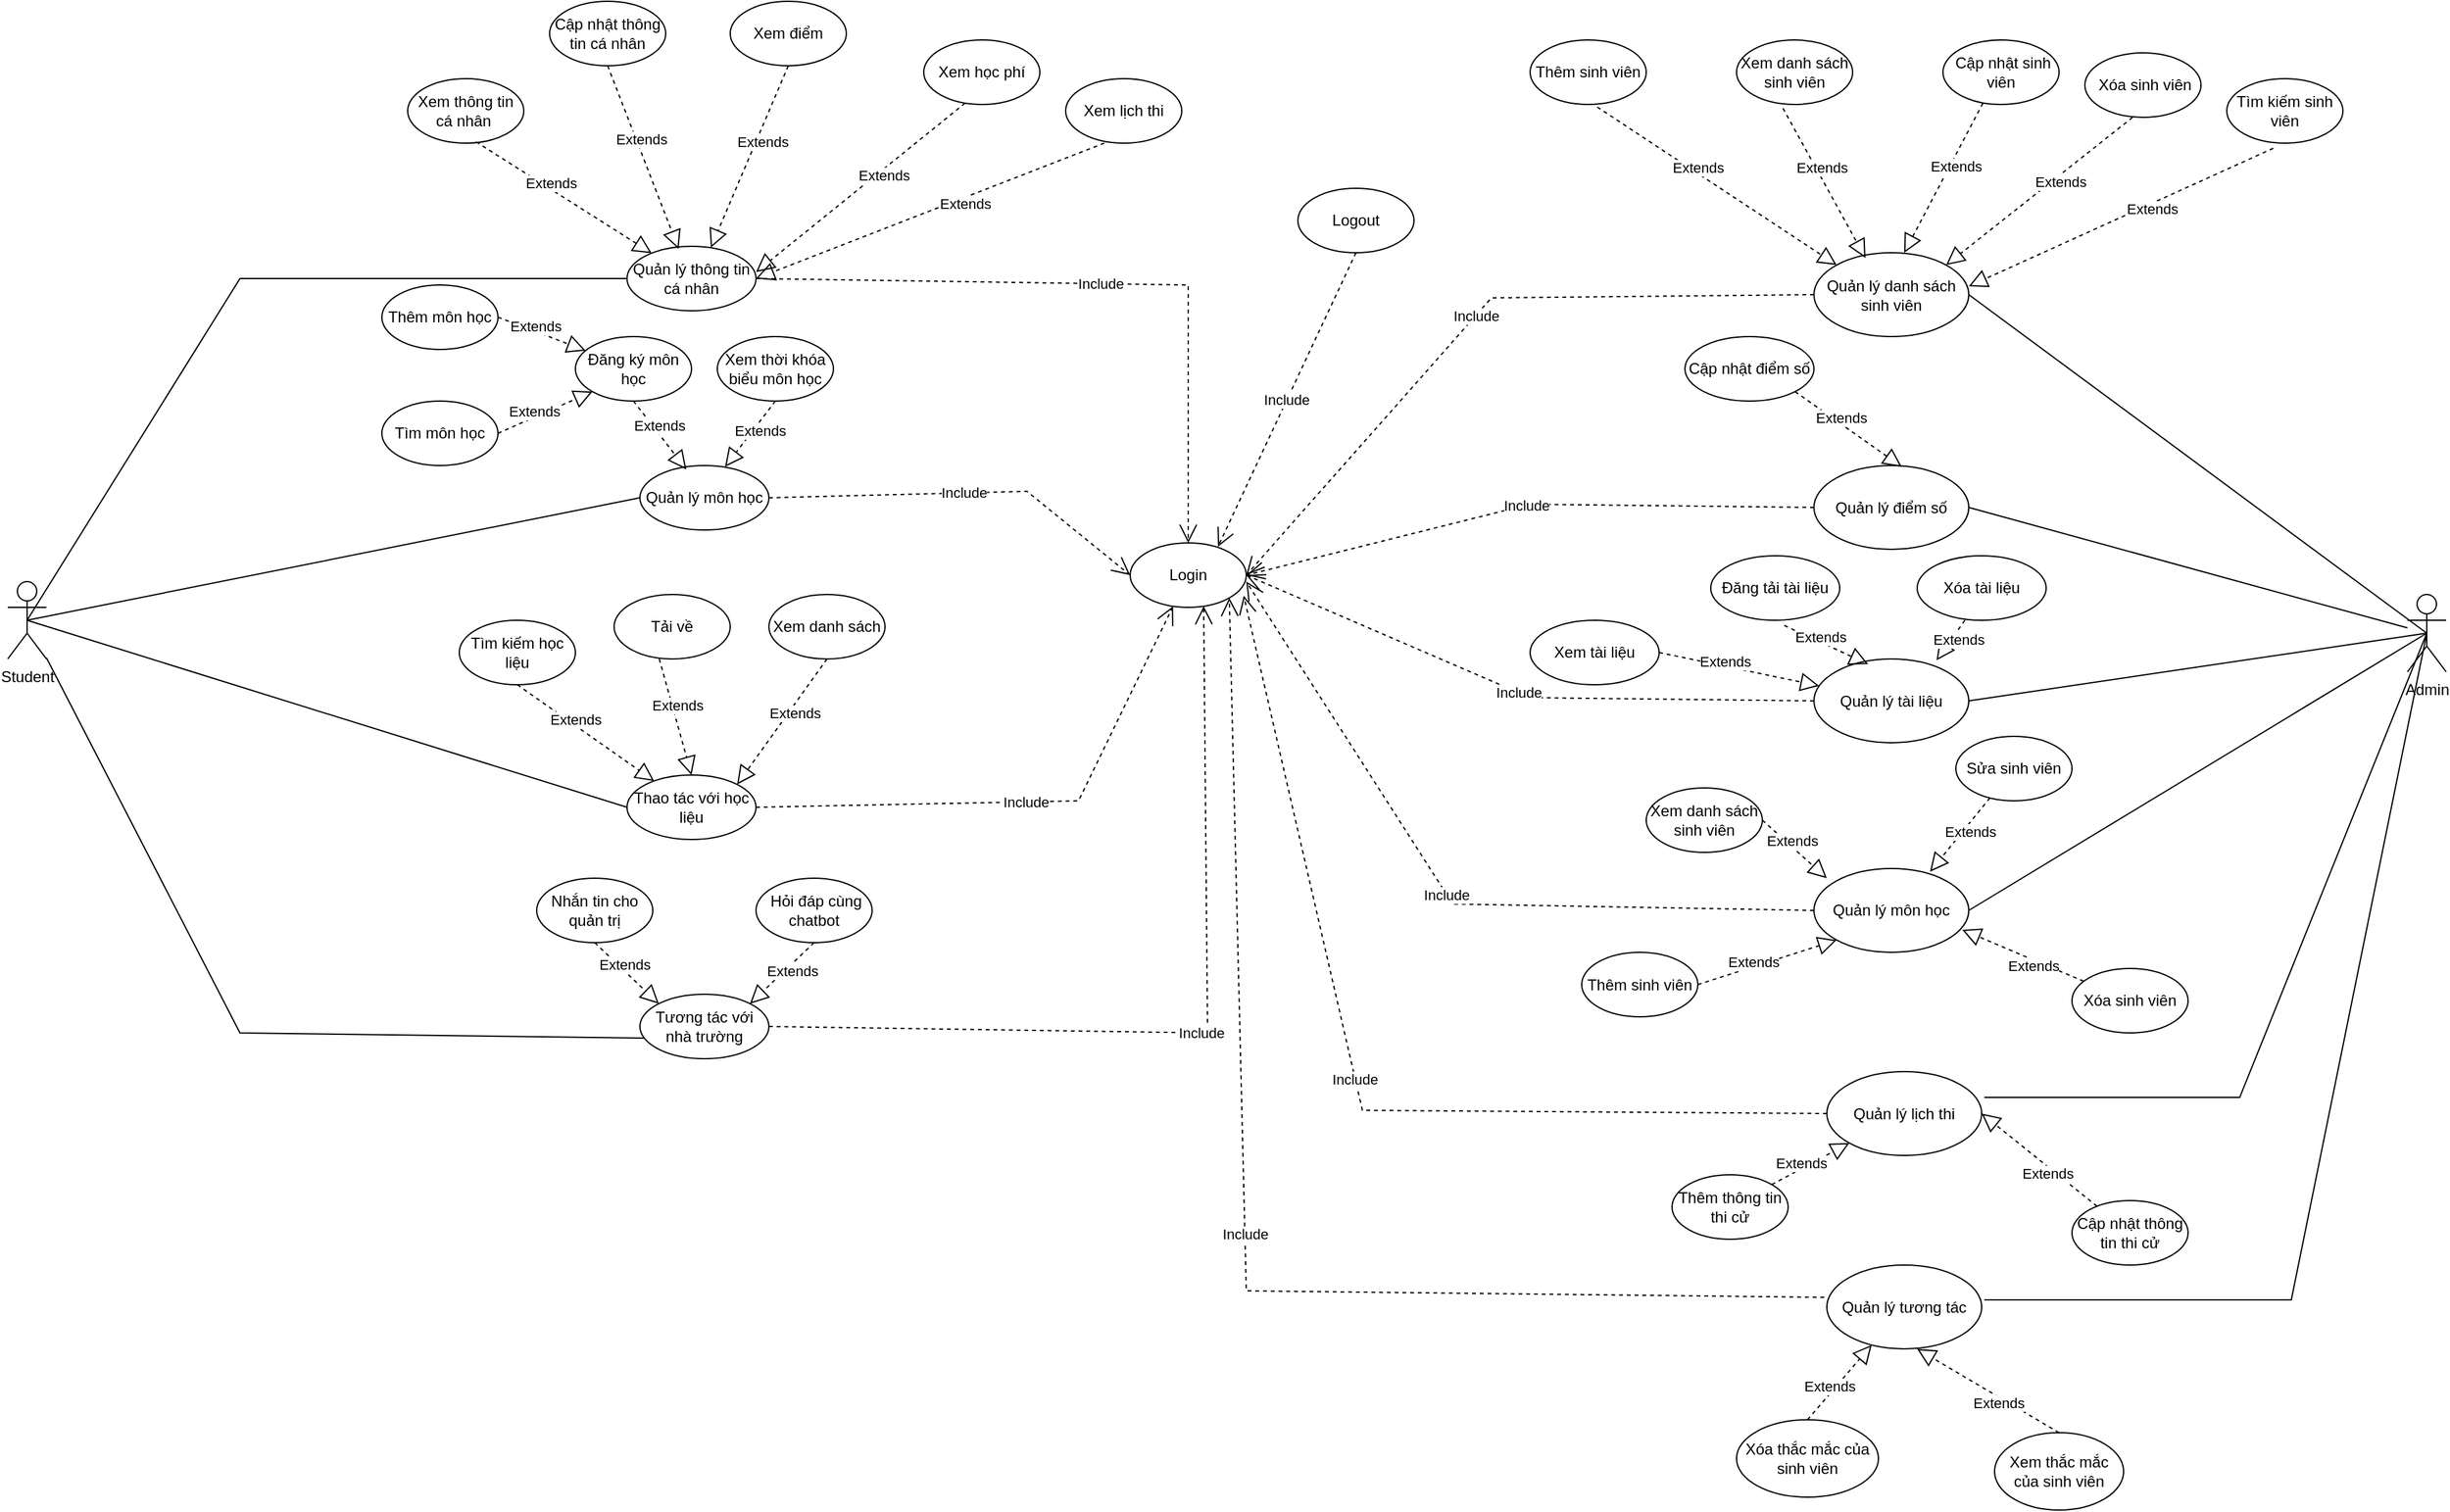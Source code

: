 <mxfile version="24.0.1" type="device">
  <diagram name="Page-1" id="tLk_r5W_Nmx2NsVv3eAb">
    <mxGraphModel dx="2284" dy="1880" grid="1" gridSize="10" guides="1" tooltips="1" connect="1" arrows="1" fold="1" page="1" pageScale="1" pageWidth="850" pageHeight="1100" math="0" shadow="0">
      <root>
        <mxCell id="0" />
        <mxCell id="1" parent="0" />
        <mxCell id="E6Ye3oewYgmc-_yJtXfk-1" value="Student" style="shape=umlActor;verticalLabelPosition=bottom;verticalAlign=top;html=1;outlineConnect=0;" parent="1" vertex="1">
          <mxGeometry x="-200" y="390" width="30" height="60" as="geometry" />
        </mxCell>
        <mxCell id="E6Ye3oewYgmc-_yJtXfk-2" value="Admin" style="shape=umlActor;verticalLabelPosition=bottom;verticalAlign=top;html=1;outlineConnect=0;" parent="1" vertex="1">
          <mxGeometry x="1660" y="400" width="30" height="60" as="geometry" />
        </mxCell>
        <mxCell id="E6Ye3oewYgmc-_yJtXfk-3" value="Login" style="ellipse;whiteSpace=wrap;html=1;" parent="1" vertex="1">
          <mxGeometry x="670" y="360" width="90" height="50" as="geometry" />
        </mxCell>
        <mxCell id="E6Ye3oewYgmc-_yJtXfk-4" value="Include" style="endArrow=open;endSize=12;dashed=1;html=1;rounded=0;entryX=0.5;entryY=0;entryDx=0;entryDy=0;exitX=1;exitY=0.5;exitDx=0;exitDy=0;" parent="1" source="E6Ye3oewYgmc-_yJtXfk-5" target="E6Ye3oewYgmc-_yJtXfk-3" edge="1">
          <mxGeometry width="160" relative="1" as="geometry">
            <mxPoint x="320" y="180" as="sourcePoint" />
            <mxPoint x="320" y="400" as="targetPoint" />
            <Array as="points">
              <mxPoint x="715" y="160" />
            </Array>
          </mxGeometry>
        </mxCell>
        <mxCell id="E6Ye3oewYgmc-_yJtXfk-5" value="Quản lý thông tin cá nhân" style="ellipse;whiteSpace=wrap;html=1;" parent="1" vertex="1">
          <mxGeometry x="280" y="130" width="100" height="50" as="geometry" />
        </mxCell>
        <mxCell id="E6Ye3oewYgmc-_yJtXfk-6" value="" style="endArrow=none;html=1;rounded=0;exitX=0.5;exitY=0.5;exitDx=0;exitDy=0;exitPerimeter=0;entryX=0;entryY=0.5;entryDx=0;entryDy=0;" parent="1" source="E6Ye3oewYgmc-_yJtXfk-1" target="E6Ye3oewYgmc-_yJtXfk-5" edge="1">
          <mxGeometry width="50" height="50" relative="1" as="geometry">
            <mxPoint x="170" y="380" as="sourcePoint" />
            <mxPoint x="220" y="330" as="targetPoint" />
            <Array as="points">
              <mxPoint x="-20" y="155" />
            </Array>
          </mxGeometry>
        </mxCell>
        <mxCell id="E6Ye3oewYgmc-_yJtXfk-7" value="Quản lý môn học" style="ellipse;whiteSpace=wrap;html=1;" parent="1" vertex="1">
          <mxGeometry x="290" y="300" width="100" height="50" as="geometry" />
        </mxCell>
        <mxCell id="E6Ye3oewYgmc-_yJtXfk-8" value="" style="endArrow=none;html=1;rounded=0;exitX=0.5;exitY=0.5;exitDx=0;exitDy=0;exitPerimeter=0;entryX=0;entryY=0.5;entryDx=0;entryDy=0;" parent="1" source="E6Ye3oewYgmc-_yJtXfk-1" target="E6Ye3oewYgmc-_yJtXfk-7" edge="1">
          <mxGeometry width="50" height="50" relative="1" as="geometry">
            <mxPoint x="190" y="520" as="sourcePoint" />
            <mxPoint x="240" y="470" as="targetPoint" />
          </mxGeometry>
        </mxCell>
        <mxCell id="E6Ye3oewYgmc-_yJtXfk-9" value="Include" style="endArrow=open;endSize=12;dashed=1;html=1;rounded=0;entryX=0;entryY=0.5;entryDx=0;entryDy=0;exitX=1;exitY=0.5;exitDx=0;exitDy=0;" parent="1" source="E6Ye3oewYgmc-_yJtXfk-7" target="E6Ye3oewYgmc-_yJtXfk-3" edge="1">
          <mxGeometry width="160" relative="1" as="geometry">
            <mxPoint x="370" y="305" as="sourcePoint" />
            <mxPoint x="580" y="405" as="targetPoint" />
            <Array as="points">
              <mxPoint x="590" y="320" />
            </Array>
          </mxGeometry>
        </mxCell>
        <mxCell id="E6Ye3oewYgmc-_yJtXfk-10" value="Thao tác với học liệu" style="ellipse;whiteSpace=wrap;html=1;" parent="1" vertex="1">
          <mxGeometry x="280" y="540" width="100" height="50" as="geometry" />
        </mxCell>
        <mxCell id="E6Ye3oewYgmc-_yJtXfk-11" value="" style="endArrow=none;html=1;rounded=0;exitX=0.5;exitY=0.5;exitDx=0;exitDy=0;exitPerimeter=0;entryX=0;entryY=0.5;entryDx=0;entryDy=0;" parent="1" source="E6Ye3oewYgmc-_yJtXfk-1" target="E6Ye3oewYgmc-_yJtXfk-10" edge="1">
          <mxGeometry width="50" height="50" relative="1" as="geometry">
            <mxPoint x="115" y="420" as="sourcePoint" />
            <mxPoint x="260" y="515" as="targetPoint" />
          </mxGeometry>
        </mxCell>
        <mxCell id="E6Ye3oewYgmc-_yJtXfk-15" value="Include" style="endArrow=open;endSize=12;dashed=1;html=1;rounded=0;exitX=1;exitY=0.5;exitDx=0;exitDy=0;" parent="1" source="E6Ye3oewYgmc-_yJtXfk-10" target="E6Ye3oewYgmc-_yJtXfk-3" edge="1">
          <mxGeometry width="160" relative="1" as="geometry">
            <mxPoint x="360" y="645" as="sourcePoint" />
            <mxPoint x="585" y="415" as="targetPoint" />
            <Array as="points">
              <mxPoint x="630" y="560" />
            </Array>
          </mxGeometry>
        </mxCell>
        <mxCell id="E6Ye3oewYgmc-_yJtXfk-16" value="Tương tác với nhà trường" style="ellipse;whiteSpace=wrap;html=1;" parent="1" vertex="1">
          <mxGeometry x="290" y="710" width="100" height="50" as="geometry" />
        </mxCell>
        <mxCell id="E6Ye3oewYgmc-_yJtXfk-17" value="" style="endArrow=none;html=1;rounded=0;entryX=0.03;entryY=0.68;entryDx=0;entryDy=0;entryPerimeter=0;" parent="1" source="E6Ye3oewYgmc-_yJtXfk-1" target="E6Ye3oewYgmc-_yJtXfk-16" edge="1">
          <mxGeometry width="50" height="50" relative="1" as="geometry">
            <mxPoint x="115" y="420" as="sourcePoint" />
            <mxPoint x="260" y="715" as="targetPoint" />
            <Array as="points">
              <mxPoint x="-20" y="740" />
            </Array>
          </mxGeometry>
        </mxCell>
        <mxCell id="E6Ye3oewYgmc-_yJtXfk-18" value="Include" style="endArrow=open;endSize=12;dashed=1;html=1;rounded=0;exitX=1;exitY=0.5;exitDx=0;exitDy=0;entryX=0.633;entryY=0.98;entryDx=0;entryDy=0;entryPerimeter=0;" parent="1" source="E6Ye3oewYgmc-_yJtXfk-16" target="E6Ye3oewYgmc-_yJtXfk-3" edge="1">
          <mxGeometry width="160" relative="1" as="geometry">
            <mxPoint x="480" y="800" as="sourcePoint" />
            <mxPoint x="640" y="800" as="targetPoint" />
            <Array as="points">
              <mxPoint x="730" y="740" />
            </Array>
          </mxGeometry>
        </mxCell>
        <mxCell id="E6Ye3oewYgmc-_yJtXfk-19" value="Xem thông tin cá nhân&amp;nbsp;" style="ellipse;whiteSpace=wrap;html=1;" parent="1" vertex="1">
          <mxGeometry x="110" width="90" height="50" as="geometry" />
        </mxCell>
        <mxCell id="E6Ye3oewYgmc-_yJtXfk-20" value="Cập nhật thông tin cá nhân" style="ellipse;whiteSpace=wrap;html=1;" parent="1" vertex="1">
          <mxGeometry x="220" y="-60" width="90" height="50" as="geometry" />
        </mxCell>
        <mxCell id="E6Ye3oewYgmc-_yJtXfk-24" value="" style="endArrow=block;dashed=1;endFill=0;endSize=12;html=1;rounded=0;exitX=0.589;exitY=0.98;exitDx=0;exitDy=0;exitPerimeter=0;" parent="1" source="E6Ye3oewYgmc-_yJtXfk-19" target="E6Ye3oewYgmc-_yJtXfk-5" edge="1">
          <mxGeometry width="160" relative="1" as="geometry">
            <mxPoint x="80" y="160" as="sourcePoint" />
            <mxPoint x="240" y="160" as="targetPoint" />
          </mxGeometry>
        </mxCell>
        <mxCell id="E6Ye3oewYgmc-_yJtXfk-25" value="Extends" style="edgeLabel;html=1;align=center;verticalAlign=middle;resizable=0;points=[];" parent="E6Ye3oewYgmc-_yJtXfk-24" vertex="1" connectable="0">
          <mxGeometry x="-0.188" y="4" relative="1" as="geometry">
            <mxPoint as="offset" />
          </mxGeometry>
        </mxCell>
        <mxCell id="E6Ye3oewYgmc-_yJtXfk-26" value="" style="endArrow=block;dashed=1;endFill=0;endSize=12;html=1;rounded=0;exitX=0.5;exitY=1;exitDx=0;exitDy=0;entryX=0.4;entryY=0.04;entryDx=0;entryDy=0;entryPerimeter=0;" parent="1" source="E6Ye3oewYgmc-_yJtXfk-20" target="E6Ye3oewYgmc-_yJtXfk-5" edge="1">
          <mxGeometry width="160" relative="1" as="geometry">
            <mxPoint x="273" y="79" as="sourcePoint" />
            <mxPoint x="322" y="142" as="targetPoint" />
          </mxGeometry>
        </mxCell>
        <mxCell id="E6Ye3oewYgmc-_yJtXfk-27" value="Extends" style="edgeLabel;html=1;align=center;verticalAlign=middle;resizable=0;points=[];" parent="E6Ye3oewYgmc-_yJtXfk-26" vertex="1" connectable="0">
          <mxGeometry x="-0.188" y="4" relative="1" as="geometry">
            <mxPoint as="offset" />
          </mxGeometry>
        </mxCell>
        <mxCell id="E6Ye3oewYgmc-_yJtXfk-28" value="Đăng ký môn học" style="ellipse;whiteSpace=wrap;html=1;" parent="1" vertex="1">
          <mxGeometry x="240" y="200" width="90" height="50" as="geometry" />
        </mxCell>
        <mxCell id="E6Ye3oewYgmc-_yJtXfk-29" value="Xem thời khóa biểu môn học" style="ellipse;whiteSpace=wrap;html=1;" parent="1" vertex="1">
          <mxGeometry x="350" y="200" width="90" height="50" as="geometry" />
        </mxCell>
        <mxCell id="E6Ye3oewYgmc-_yJtXfk-31" value="" style="endArrow=block;dashed=1;endFill=0;endSize=12;html=1;rounded=0;exitX=0.5;exitY=1;exitDx=0;exitDy=0;entryX=0.36;entryY=0.06;entryDx=0;entryDy=0;entryPerimeter=0;" parent="1" source="E6Ye3oewYgmc-_yJtXfk-28" target="E6Ye3oewYgmc-_yJtXfk-7" edge="1">
          <mxGeometry width="160" relative="1" as="geometry">
            <mxPoint x="231" y="250" as="sourcePoint" />
            <mxPoint x="327" y="297" as="targetPoint" />
          </mxGeometry>
        </mxCell>
        <mxCell id="E6Ye3oewYgmc-_yJtXfk-32" value="Extends" style="edgeLabel;html=1;align=center;verticalAlign=middle;resizable=0;points=[];" parent="E6Ye3oewYgmc-_yJtXfk-31" vertex="1" connectable="0">
          <mxGeometry x="-0.188" y="4" relative="1" as="geometry">
            <mxPoint as="offset" />
          </mxGeometry>
        </mxCell>
        <mxCell id="E6Ye3oewYgmc-_yJtXfk-33" value="" style="endArrow=block;dashed=1;endFill=0;endSize=12;html=1;rounded=0;exitX=0.5;exitY=1;exitDx=0;exitDy=0;entryX=0.66;entryY=0.02;entryDx=0;entryDy=0;entryPerimeter=0;" parent="1" source="E6Ye3oewYgmc-_yJtXfk-29" target="E6Ye3oewYgmc-_yJtXfk-7" edge="1">
          <mxGeometry width="160" relative="1" as="geometry">
            <mxPoint x="241" y="260" as="sourcePoint" />
            <mxPoint x="290" y="323" as="targetPoint" />
          </mxGeometry>
        </mxCell>
        <mxCell id="E6Ye3oewYgmc-_yJtXfk-34" value="Extends" style="edgeLabel;html=1;align=center;verticalAlign=middle;resizable=0;points=[];" parent="E6Ye3oewYgmc-_yJtXfk-33" vertex="1" connectable="0">
          <mxGeometry x="-0.188" y="4" relative="1" as="geometry">
            <mxPoint as="offset" />
          </mxGeometry>
        </mxCell>
        <mxCell id="E6Ye3oewYgmc-_yJtXfk-35" value="Thêm môn học" style="ellipse;whiteSpace=wrap;html=1;" parent="1" vertex="1">
          <mxGeometry x="90" y="160" width="90" height="50" as="geometry" />
        </mxCell>
        <mxCell id="E6Ye3oewYgmc-_yJtXfk-36" value="Tìm môn học" style="ellipse;whiteSpace=wrap;html=1;" parent="1" vertex="1">
          <mxGeometry x="90" y="250" width="90" height="50" as="geometry" />
        </mxCell>
        <mxCell id="E6Ye3oewYgmc-_yJtXfk-37" value="" style="endArrow=block;dashed=1;endFill=0;endSize=12;html=1;rounded=0;exitX=1;exitY=0.5;exitDx=0;exitDy=0;" parent="1" source="E6Ye3oewYgmc-_yJtXfk-35" target="E6Ye3oewYgmc-_yJtXfk-28" edge="1">
          <mxGeometry width="160" relative="1" as="geometry">
            <mxPoint x="115" y="30" as="sourcePoint" />
            <mxPoint x="250" y="180" as="targetPoint" />
          </mxGeometry>
        </mxCell>
        <mxCell id="E6Ye3oewYgmc-_yJtXfk-38" value="Extends" style="edgeLabel;html=1;align=center;verticalAlign=middle;resizable=0;points=[];" parent="E6Ye3oewYgmc-_yJtXfk-37" vertex="1" connectable="0">
          <mxGeometry x="-0.188" y="4" relative="1" as="geometry">
            <mxPoint as="offset" />
          </mxGeometry>
        </mxCell>
        <mxCell id="E6Ye3oewYgmc-_yJtXfk-39" value="" style="endArrow=block;dashed=1;endFill=0;endSize=12;html=1;rounded=0;exitX=1;exitY=0.5;exitDx=0;exitDy=0;entryX=0;entryY=1;entryDx=0;entryDy=0;" parent="1" source="E6Ye3oewYgmc-_yJtXfk-36" target="E6Ye3oewYgmc-_yJtXfk-28" edge="1">
          <mxGeometry width="160" relative="1" as="geometry">
            <mxPoint x="190" y="195" as="sourcePoint" />
            <mxPoint x="258" y="221" as="targetPoint" />
          </mxGeometry>
        </mxCell>
        <mxCell id="E6Ye3oewYgmc-_yJtXfk-40" value="Extends" style="edgeLabel;html=1;align=center;verticalAlign=middle;resizable=0;points=[];" parent="E6Ye3oewYgmc-_yJtXfk-39" vertex="1" connectable="0">
          <mxGeometry x="-0.188" y="4" relative="1" as="geometry">
            <mxPoint as="offset" />
          </mxGeometry>
        </mxCell>
        <mxCell id="E6Ye3oewYgmc-_yJtXfk-42" value="Xem điểm" style="ellipse;whiteSpace=wrap;html=1;" parent="1" vertex="1">
          <mxGeometry x="360" y="-60" width="90" height="50" as="geometry" />
        </mxCell>
        <mxCell id="E6Ye3oewYgmc-_yJtXfk-43" value="Xem học phí" style="ellipse;whiteSpace=wrap;html=1;" parent="1" vertex="1">
          <mxGeometry x="510" y="-30" width="90" height="50" as="geometry" />
        </mxCell>
        <mxCell id="E6Ye3oewYgmc-_yJtXfk-44" value="" style="endArrow=block;dashed=1;endFill=0;endSize=12;html=1;rounded=0;exitX=0.5;exitY=1;exitDx=0;exitDy=0;entryX=0.65;entryY=0.02;entryDx=0;entryDy=0;entryPerimeter=0;" parent="1" source="E6Ye3oewYgmc-_yJtXfk-42" target="E6Ye3oewYgmc-_yJtXfk-5" edge="1">
          <mxGeometry width="160" relative="1" as="geometry">
            <mxPoint x="395" y="80" as="sourcePoint" />
            <mxPoint x="364" y="143" as="targetPoint" />
          </mxGeometry>
        </mxCell>
        <mxCell id="E6Ye3oewYgmc-_yJtXfk-45" value="Extends" style="edgeLabel;html=1;align=center;verticalAlign=middle;resizable=0;points=[];" parent="E6Ye3oewYgmc-_yJtXfk-44" vertex="1" connectable="0">
          <mxGeometry x="-0.188" y="4" relative="1" as="geometry">
            <mxPoint as="offset" />
          </mxGeometry>
        </mxCell>
        <mxCell id="E6Ye3oewYgmc-_yJtXfk-46" value="" style="endArrow=block;dashed=1;endFill=0;endSize=12;html=1;rounded=0;exitX=0.356;exitY=0.98;exitDx=0;exitDy=0;entryX=1;entryY=0.4;entryDx=0;entryDy=0;entryPerimeter=0;exitPerimeter=0;" parent="1" source="E6Ye3oewYgmc-_yJtXfk-43" target="E6Ye3oewYgmc-_yJtXfk-5" edge="1">
          <mxGeometry width="160" relative="1" as="geometry">
            <mxPoint x="525" y="80" as="sourcePoint" />
            <mxPoint x="387" y="153" as="targetPoint" />
          </mxGeometry>
        </mxCell>
        <mxCell id="E6Ye3oewYgmc-_yJtXfk-47" value="Extends" style="edgeLabel;html=1;align=center;verticalAlign=middle;resizable=0;points=[];" parent="E6Ye3oewYgmc-_yJtXfk-46" vertex="1" connectable="0">
          <mxGeometry x="-0.188" y="4" relative="1" as="geometry">
            <mxPoint as="offset" />
          </mxGeometry>
        </mxCell>
        <mxCell id="E6Ye3oewYgmc-_yJtXfk-48" value="Tìm kiếm học liệu" style="ellipse;whiteSpace=wrap;html=1;" parent="1" vertex="1">
          <mxGeometry x="150" y="420" width="90" height="50" as="geometry" />
        </mxCell>
        <mxCell id="E6Ye3oewYgmc-_yJtXfk-49" value="Tải về" style="ellipse;whiteSpace=wrap;html=1;" parent="1" vertex="1">
          <mxGeometry x="270" y="400" width="90" height="50" as="geometry" />
        </mxCell>
        <mxCell id="E6Ye3oewYgmc-_yJtXfk-50" value="Xem danh sách" style="ellipse;whiteSpace=wrap;html=1;" parent="1" vertex="1">
          <mxGeometry x="390" y="400" width="90" height="50" as="geometry" />
        </mxCell>
        <mxCell id="E6Ye3oewYgmc-_yJtXfk-51" value="" style="endArrow=block;dashed=1;endFill=0;endSize=12;html=1;rounded=0;exitX=0.5;exitY=1;exitDx=0;exitDy=0;" parent="1" source="E6Ye3oewYgmc-_yJtXfk-48" target="E6Ye3oewYgmc-_yJtXfk-10" edge="1">
          <mxGeometry width="160" relative="1" as="geometry">
            <mxPoint x="295" y="260" as="sourcePoint" />
            <mxPoint x="336" y="313" as="targetPoint" />
          </mxGeometry>
        </mxCell>
        <mxCell id="E6Ye3oewYgmc-_yJtXfk-52" value="Extends" style="edgeLabel;html=1;align=center;verticalAlign=middle;resizable=0;points=[];" parent="E6Ye3oewYgmc-_yJtXfk-51" vertex="1" connectable="0">
          <mxGeometry x="-0.188" y="4" relative="1" as="geometry">
            <mxPoint as="offset" />
          </mxGeometry>
        </mxCell>
        <mxCell id="E6Ye3oewYgmc-_yJtXfk-53" value="" style="endArrow=block;dashed=1;endFill=0;endSize=12;html=1;rounded=0;exitX=0.389;exitY=1;exitDx=0;exitDy=0;entryX=0.5;entryY=0;entryDx=0;entryDy=0;entryPerimeter=0;exitPerimeter=0;" parent="1" source="E6Ye3oewYgmc-_yJtXfk-49" target="E6Ye3oewYgmc-_yJtXfk-10" edge="1">
          <mxGeometry width="160" relative="1" as="geometry">
            <mxPoint x="255" y="470" as="sourcePoint" />
            <mxPoint x="321" y="552" as="targetPoint" />
          </mxGeometry>
        </mxCell>
        <mxCell id="E6Ye3oewYgmc-_yJtXfk-54" value="Extends" style="edgeLabel;html=1;align=center;verticalAlign=middle;resizable=0;points=[];" parent="E6Ye3oewYgmc-_yJtXfk-53" vertex="1" connectable="0">
          <mxGeometry x="-0.188" y="4" relative="1" as="geometry">
            <mxPoint as="offset" />
          </mxGeometry>
        </mxCell>
        <mxCell id="E6Ye3oewYgmc-_yJtXfk-55" value="" style="endArrow=block;dashed=1;endFill=0;endSize=12;html=1;rounded=0;exitX=0.5;exitY=1;exitDx=0;exitDy=0;entryX=1;entryY=0;entryDx=0;entryDy=0;" parent="1" source="E6Ye3oewYgmc-_yJtXfk-50" target="E6Ye3oewYgmc-_yJtXfk-10" edge="1">
          <mxGeometry width="160" relative="1" as="geometry">
            <mxPoint x="355" y="470" as="sourcePoint" />
            <mxPoint x="350" y="548" as="targetPoint" />
          </mxGeometry>
        </mxCell>
        <mxCell id="E6Ye3oewYgmc-_yJtXfk-56" value="Extends" style="edgeLabel;html=1;align=center;verticalAlign=middle;resizable=0;points=[];" parent="E6Ye3oewYgmc-_yJtXfk-55" vertex="1" connectable="0">
          <mxGeometry x="-0.188" y="4" relative="1" as="geometry">
            <mxPoint as="offset" />
          </mxGeometry>
        </mxCell>
        <mxCell id="E6Ye3oewYgmc-_yJtXfk-57" value="Nhắn tin cho quản trị" style="ellipse;whiteSpace=wrap;html=1;" parent="1" vertex="1">
          <mxGeometry x="210" y="620" width="90" height="50" as="geometry" />
        </mxCell>
        <mxCell id="E6Ye3oewYgmc-_yJtXfk-58" value="&amp;nbsp;Hỏi đáp cùng chatbot" style="ellipse;whiteSpace=wrap;html=1;" parent="1" vertex="1">
          <mxGeometry x="380" y="620" width="90" height="50" as="geometry" />
        </mxCell>
        <mxCell id="E6Ye3oewYgmc-_yJtXfk-59" value="" style="endArrow=block;dashed=1;endFill=0;endSize=12;html=1;rounded=0;exitX=0.5;exitY=1;exitDx=0;exitDy=0;entryX=0;entryY=0;entryDx=0;entryDy=0;" parent="1" source="E6Ye3oewYgmc-_yJtXfk-57" target="E6Ye3oewYgmc-_yJtXfk-16" edge="1">
          <mxGeometry width="160" relative="1" as="geometry">
            <mxPoint x="205" y="480" as="sourcePoint" />
            <mxPoint x="311" y="555" as="targetPoint" />
          </mxGeometry>
        </mxCell>
        <mxCell id="E6Ye3oewYgmc-_yJtXfk-60" value="Extends" style="edgeLabel;html=1;align=center;verticalAlign=middle;resizable=0;points=[];" parent="E6Ye3oewYgmc-_yJtXfk-59" vertex="1" connectable="0">
          <mxGeometry x="-0.188" y="4" relative="1" as="geometry">
            <mxPoint as="offset" />
          </mxGeometry>
        </mxCell>
        <mxCell id="E6Ye3oewYgmc-_yJtXfk-61" value="" style="endArrow=block;dashed=1;endFill=0;endSize=12;html=1;rounded=0;exitX=0.5;exitY=1;exitDx=0;exitDy=0;entryX=1;entryY=0;entryDx=0;entryDy=0;" parent="1" source="E6Ye3oewYgmc-_yJtXfk-58" target="E6Ye3oewYgmc-_yJtXfk-16" edge="1">
          <mxGeometry width="160" relative="1" as="geometry">
            <mxPoint x="265" y="680" as="sourcePoint" />
            <mxPoint x="315" y="727" as="targetPoint" />
          </mxGeometry>
        </mxCell>
        <mxCell id="E6Ye3oewYgmc-_yJtXfk-62" value="Extends" style="edgeLabel;html=1;align=center;verticalAlign=middle;resizable=0;points=[];" parent="E6Ye3oewYgmc-_yJtXfk-61" vertex="1" connectable="0">
          <mxGeometry x="-0.188" y="4" relative="1" as="geometry">
            <mxPoint as="offset" />
          </mxGeometry>
        </mxCell>
        <mxCell id="E6Ye3oewYgmc-_yJtXfk-63" value="Logout" style="ellipse;whiteSpace=wrap;html=1;" parent="1" vertex="1">
          <mxGeometry x="800" y="85" width="90" height="50" as="geometry" />
        </mxCell>
        <mxCell id="E6Ye3oewYgmc-_yJtXfk-68" value="Quản lý danh sách sinh viên" style="ellipse;whiteSpace=wrap;html=1;" parent="1" vertex="1">
          <mxGeometry x="1200" y="135" width="120" height="65" as="geometry" />
        </mxCell>
        <mxCell id="E6Ye3oewYgmc-_yJtXfk-69" value="Quản lý điểm số" style="ellipse;whiteSpace=wrap;html=1;" parent="1" vertex="1">
          <mxGeometry x="1200" y="300" width="120" height="65" as="geometry" />
        </mxCell>
        <mxCell id="E6Ye3oewYgmc-_yJtXfk-70" value="Quản lý tài liệu" style="ellipse;whiteSpace=wrap;html=1;" parent="1" vertex="1">
          <mxGeometry x="1200" y="450" width="120" height="65" as="geometry" />
        </mxCell>
        <mxCell id="E6Ye3oewYgmc-_yJtXfk-71" value="Quản lý môn học" style="ellipse;whiteSpace=wrap;html=1;" parent="1" vertex="1">
          <mxGeometry x="1200" y="612.5" width="120" height="65" as="geometry" />
        </mxCell>
        <mxCell id="E6Ye3oewYgmc-_yJtXfk-72" value="Quản lý tương tác" style="ellipse;whiteSpace=wrap;html=1;" parent="1" vertex="1">
          <mxGeometry x="1210" y="920" width="120" height="65" as="geometry" />
        </mxCell>
        <mxCell id="E6Ye3oewYgmc-_yJtXfk-73" value="" style="endArrow=none;html=1;rounded=0;entryX=0.5;entryY=0.5;entryDx=0;entryDy=0;entryPerimeter=0;exitX=1;exitY=0.5;exitDx=0;exitDy=0;" parent="1" source="E6Ye3oewYgmc-_yJtXfk-68" target="E6Ye3oewYgmc-_yJtXfk-2" edge="1">
          <mxGeometry width="50" height="50" relative="1" as="geometry">
            <mxPoint x="1480" y="190" as="sourcePoint" />
            <mxPoint x="1370" y="300" as="targetPoint" />
          </mxGeometry>
        </mxCell>
        <mxCell id="E6Ye3oewYgmc-_yJtXfk-74" value="Xem lịch thi" style="ellipse;whiteSpace=wrap;html=1;" parent="1" vertex="1">
          <mxGeometry x="620" width="90" height="50" as="geometry" />
        </mxCell>
        <mxCell id="E6Ye3oewYgmc-_yJtXfk-75" value="" style="endArrow=block;dashed=1;endFill=0;endSize=12;html=1;rounded=0;exitX=0.333;exitY=1;exitDx=0;exitDy=0;entryX=1;entryY=0.5;entryDx=0;entryDy=0;exitPerimeter=0;" parent="1" source="E6Ye3oewYgmc-_yJtXfk-74" target="E6Ye3oewYgmc-_yJtXfk-5" edge="1">
          <mxGeometry width="160" relative="1" as="geometry">
            <mxPoint x="552" y="29" as="sourcePoint" />
            <mxPoint x="390" y="160" as="targetPoint" />
          </mxGeometry>
        </mxCell>
        <mxCell id="E6Ye3oewYgmc-_yJtXfk-76" value="Extends" style="edgeLabel;html=1;align=center;verticalAlign=middle;resizable=0;points=[];" parent="E6Ye3oewYgmc-_yJtXfk-75" vertex="1" connectable="0">
          <mxGeometry x="-0.188" y="4" relative="1" as="geometry">
            <mxPoint as="offset" />
          </mxGeometry>
        </mxCell>
        <mxCell id="E6Ye3oewYgmc-_yJtXfk-77" value="Quản lý lịch thi" style="ellipse;whiteSpace=wrap;html=1;" parent="1" vertex="1">
          <mxGeometry x="1210" y="770" width="120" height="65" as="geometry" />
        </mxCell>
        <mxCell id="E6Ye3oewYgmc-_yJtXfk-78" value="Include" style="endArrow=open;endSize=12;dashed=1;html=1;rounded=0;exitX=0;exitY=0.5;exitDx=0;exitDy=0;entryX=1;entryY=0.5;entryDx=0;entryDy=0;" parent="1" source="E6Ye3oewYgmc-_yJtXfk-68" target="E6Ye3oewYgmc-_yJtXfk-3" edge="1">
          <mxGeometry width="160" relative="1" as="geometry">
            <mxPoint x="840" y="500" as="sourcePoint" />
            <mxPoint x="1000" y="500" as="targetPoint" />
            <Array as="points">
              <mxPoint x="950" y="170" />
            </Array>
          </mxGeometry>
        </mxCell>
        <mxCell id="E6Ye3oewYgmc-_yJtXfk-79" value="Include" style="endArrow=open;endSize=12;dashed=1;html=1;rounded=0;exitX=0;exitY=0.5;exitDx=0;exitDy=0;entryX=1;entryY=0.5;entryDx=0;entryDy=0;" parent="1" source="E6Ye3oewYgmc-_yJtXfk-69" target="E6Ye3oewYgmc-_yJtXfk-3" edge="1">
          <mxGeometry width="160" relative="1" as="geometry">
            <mxPoint x="1200" y="195" as="sourcePoint" />
            <mxPoint x="770" y="395" as="targetPoint" />
            <Array as="points">
              <mxPoint x="980" y="330" />
            </Array>
          </mxGeometry>
        </mxCell>
        <mxCell id="E6Ye3oewYgmc-_yJtXfk-80" value="Include" style="endArrow=open;endSize=12;dashed=1;html=1;rounded=0;exitX=0;exitY=0.5;exitDx=0;exitDy=0;entryX=1;entryY=0.5;entryDx=0;entryDy=0;" parent="1" source="E6Ye3oewYgmc-_yJtXfk-70" target="E6Ye3oewYgmc-_yJtXfk-3" edge="1">
          <mxGeometry width="160" relative="1" as="geometry">
            <mxPoint x="1210" y="343" as="sourcePoint" />
            <mxPoint x="770" y="395" as="targetPoint" />
            <Array as="points">
              <mxPoint x="980" y="480" />
            </Array>
          </mxGeometry>
        </mxCell>
        <mxCell id="E6Ye3oewYgmc-_yJtXfk-81" value="Include" style="endArrow=open;endSize=12;dashed=1;html=1;rounded=0;exitX=0;exitY=0.5;exitDx=0;exitDy=0;" parent="1" source="E6Ye3oewYgmc-_yJtXfk-71" edge="1">
          <mxGeometry width="160" relative="1" as="geometry">
            <mxPoint x="1210" y="493" as="sourcePoint" />
            <mxPoint x="760" y="390" as="targetPoint" />
            <Array as="points">
              <mxPoint x="920" y="640" />
            </Array>
          </mxGeometry>
        </mxCell>
        <mxCell id="E6Ye3oewYgmc-_yJtXfk-82" value="Include" style="endArrow=open;endSize=12;dashed=1;html=1;rounded=0;exitX=0;exitY=0.5;exitDx=0;exitDy=0;entryX=0.978;entryY=0.82;entryDx=0;entryDy=0;entryPerimeter=0;" parent="1" source="E6Ye3oewYgmc-_yJtXfk-77" target="E6Ye3oewYgmc-_yJtXfk-3" edge="1">
          <mxGeometry width="160" relative="1" as="geometry">
            <mxPoint x="1210" y="655" as="sourcePoint" />
            <mxPoint x="770" y="400" as="targetPoint" />
            <Array as="points">
              <mxPoint x="850" y="800" />
            </Array>
          </mxGeometry>
        </mxCell>
        <mxCell id="E6Ye3oewYgmc-_yJtXfk-83" value="Include" style="endArrow=open;endSize=12;dashed=1;html=1;rounded=0;exitX=-0.017;exitY=0.385;exitDx=0;exitDy=0;entryX=1;entryY=1;entryDx=0;entryDy=0;exitPerimeter=0;" parent="1" source="E6Ye3oewYgmc-_yJtXfk-72" target="E6Ye3oewYgmc-_yJtXfk-3" edge="1">
          <mxGeometry width="160" relative="1" as="geometry">
            <mxPoint x="1210" y="783" as="sourcePoint" />
            <mxPoint x="768" y="411" as="targetPoint" />
            <Array as="points">
              <mxPoint x="760" y="940" />
            </Array>
          </mxGeometry>
        </mxCell>
        <mxCell id="E6Ye3oewYgmc-_yJtXfk-84" value="" style="endArrow=none;html=1;rounded=0;exitX=1;exitY=0.5;exitDx=0;exitDy=0;" parent="1" source="E6Ye3oewYgmc-_yJtXfk-69" target="E6Ye3oewYgmc-_yJtXfk-2" edge="1">
          <mxGeometry width="50" height="50" relative="1" as="geometry">
            <mxPoint x="1330" y="178" as="sourcePoint" />
            <mxPoint x="1645" y="430" as="targetPoint" />
          </mxGeometry>
        </mxCell>
        <mxCell id="E6Ye3oewYgmc-_yJtXfk-85" value="" style="endArrow=none;html=1;rounded=0;exitX=1;exitY=0.5;exitDx=0;exitDy=0;entryX=0.5;entryY=0.5;entryDx=0;entryDy=0;entryPerimeter=0;" parent="1" source="E6Ye3oewYgmc-_yJtXfk-70" target="E6Ye3oewYgmc-_yJtXfk-2" edge="1">
          <mxGeometry width="50" height="50" relative="1" as="geometry">
            <mxPoint x="1330" y="343" as="sourcePoint" />
            <mxPoint x="1640" y="436" as="targetPoint" />
          </mxGeometry>
        </mxCell>
        <mxCell id="E6Ye3oewYgmc-_yJtXfk-86" value="" style="endArrow=none;html=1;rounded=0;exitX=1;exitY=0.5;exitDx=0;exitDy=0;entryX=0.5;entryY=0.5;entryDx=0;entryDy=0;entryPerimeter=0;" parent="1" source="E6Ye3oewYgmc-_yJtXfk-71" target="E6Ye3oewYgmc-_yJtXfk-2" edge="1">
          <mxGeometry width="50" height="50" relative="1" as="geometry">
            <mxPoint x="1330" y="493" as="sourcePoint" />
            <mxPoint x="1655" y="440" as="targetPoint" />
          </mxGeometry>
        </mxCell>
        <mxCell id="E6Ye3oewYgmc-_yJtXfk-87" value="" style="endArrow=none;html=1;rounded=0;exitX=1.017;exitY=0.308;exitDx=0;exitDy=0;entryX=0.5;entryY=0.5;entryDx=0;entryDy=0;entryPerimeter=0;exitPerimeter=0;" parent="1" source="E6Ye3oewYgmc-_yJtXfk-77" target="E6Ye3oewYgmc-_yJtXfk-2" edge="1">
          <mxGeometry width="50" height="50" relative="1" as="geometry">
            <mxPoint x="1330" y="655" as="sourcePoint" />
            <mxPoint x="1655" y="440" as="targetPoint" />
            <Array as="points">
              <mxPoint x="1530" y="790" />
            </Array>
          </mxGeometry>
        </mxCell>
        <mxCell id="E6Ye3oewYgmc-_yJtXfk-88" value="" style="endArrow=none;html=1;rounded=0;exitX=1.017;exitY=0.415;exitDx=0;exitDy=0;entryX=0.5;entryY=0.5;entryDx=0;entryDy=0;entryPerimeter=0;exitPerimeter=0;" parent="1" source="E6Ye3oewYgmc-_yJtXfk-72" target="E6Ye3oewYgmc-_yJtXfk-2" edge="1">
          <mxGeometry width="50" height="50" relative="1" as="geometry">
            <mxPoint x="1330" y="655" as="sourcePoint" />
            <mxPoint x="1685" y="440" as="targetPoint" />
            <Array as="points">
              <mxPoint x="1570" y="947" />
            </Array>
          </mxGeometry>
        </mxCell>
        <mxCell id="E6Ye3oewYgmc-_yJtXfk-89" value="Xem danh sách sinh viên" style="ellipse;whiteSpace=wrap;html=1;" parent="1" vertex="1">
          <mxGeometry x="1140" y="-30" width="90" height="50" as="geometry" />
        </mxCell>
        <mxCell id="E6Ye3oewYgmc-_yJtXfk-90" value="&amp;nbsp;Cập nhật sinh viên" style="ellipse;whiteSpace=wrap;html=1;" parent="1" vertex="1">
          <mxGeometry x="1300" y="-30" width="90" height="50" as="geometry" />
        </mxCell>
        <mxCell id="E6Ye3oewYgmc-_yJtXfk-91" value="" style="endArrow=block;dashed=1;endFill=0;endSize=12;html=1;rounded=0;exitX=0.344;exitY=0.98;exitDx=0;exitDy=0;entryX=0.583;entryY=0;entryDx=0;entryDy=0;exitPerimeter=0;entryPerimeter=0;" parent="1" source="E6Ye3oewYgmc-_yJtXfk-90" target="E6Ye3oewYgmc-_yJtXfk-68" edge="1">
          <mxGeometry width="160" relative="1" as="geometry">
            <mxPoint x="1480" y="40" as="sourcePoint" />
            <mxPoint x="1210" y="145" as="targetPoint" />
          </mxGeometry>
        </mxCell>
        <mxCell id="E6Ye3oewYgmc-_yJtXfk-92" value="Extends" style="edgeLabel;html=1;align=center;verticalAlign=middle;resizable=0;points=[];" parent="E6Ye3oewYgmc-_yJtXfk-91" vertex="1" connectable="0">
          <mxGeometry x="-0.188" y="4" relative="1" as="geometry">
            <mxPoint as="offset" />
          </mxGeometry>
        </mxCell>
        <mxCell id="E6Ye3oewYgmc-_yJtXfk-93" value="" style="endArrow=block;dashed=1;endFill=0;endSize=12;html=1;rounded=0;exitX=0.4;exitY=1.06;exitDx=0;exitDy=0;entryX=0.333;entryY=0.062;entryDx=0;entryDy=0;exitPerimeter=0;entryPerimeter=0;" parent="1" source="E6Ye3oewYgmc-_yJtXfk-89" target="E6Ye3oewYgmc-_yJtXfk-68" edge="1">
          <mxGeometry width="160" relative="1" as="geometry">
            <mxPoint x="1341" y="29" as="sourcePoint" />
            <mxPoint x="1291" y="145" as="targetPoint" />
          </mxGeometry>
        </mxCell>
        <mxCell id="E6Ye3oewYgmc-_yJtXfk-94" value="Extends" style="edgeLabel;html=1;align=center;verticalAlign=middle;resizable=0;points=[];" parent="E6Ye3oewYgmc-_yJtXfk-93" vertex="1" connectable="0">
          <mxGeometry x="-0.188" y="4" relative="1" as="geometry">
            <mxPoint as="offset" />
          </mxGeometry>
        </mxCell>
        <mxCell id="E6Ye3oewYgmc-_yJtXfk-95" value="Thêm sinh viên" style="ellipse;whiteSpace=wrap;html=1;" parent="1" vertex="1">
          <mxGeometry x="980" y="-30" width="90" height="50" as="geometry" />
        </mxCell>
        <mxCell id="E6Ye3oewYgmc-_yJtXfk-96" value="&amp;nbsp;Xóa sinh viên" style="ellipse;whiteSpace=wrap;html=1;" parent="1" vertex="1">
          <mxGeometry x="1410" y="-20" width="90" height="50" as="geometry" />
        </mxCell>
        <mxCell id="E6Ye3oewYgmc-_yJtXfk-97" value="" style="endArrow=block;dashed=1;endFill=0;endSize=12;html=1;rounded=0;exitX=0.578;exitY=1.04;exitDx=0;exitDy=0;entryX=0;entryY=0;entryDx=0;entryDy=0;exitPerimeter=0;" parent="1" source="E6Ye3oewYgmc-_yJtXfk-95" target="E6Ye3oewYgmc-_yJtXfk-68" edge="1">
          <mxGeometry width="160" relative="1" as="geometry">
            <mxPoint x="1186" y="33" as="sourcePoint" />
            <mxPoint x="1250" y="149" as="targetPoint" />
          </mxGeometry>
        </mxCell>
        <mxCell id="E6Ye3oewYgmc-_yJtXfk-98" value="Extends" style="edgeLabel;html=1;align=center;verticalAlign=middle;resizable=0;points=[];" parent="E6Ye3oewYgmc-_yJtXfk-97" vertex="1" connectable="0">
          <mxGeometry x="-0.188" y="4" relative="1" as="geometry">
            <mxPoint as="offset" />
          </mxGeometry>
        </mxCell>
        <mxCell id="E6Ye3oewYgmc-_yJtXfk-99" value="" style="endArrow=block;dashed=1;endFill=0;endSize=12;html=1;rounded=0;exitX=0.411;exitY=1;exitDx=0;exitDy=0;entryX=1;entryY=0;entryDx=0;entryDy=0;exitPerimeter=0;" parent="1" source="E6Ye3oewYgmc-_yJtXfk-96" target="E6Ye3oewYgmc-_yJtXfk-68" edge="1">
          <mxGeometry width="160" relative="1" as="geometry">
            <mxPoint x="1341" y="29" as="sourcePoint" />
            <mxPoint x="1280" y="145" as="targetPoint" />
          </mxGeometry>
        </mxCell>
        <mxCell id="E6Ye3oewYgmc-_yJtXfk-100" value="Extends" style="edgeLabel;html=1;align=center;verticalAlign=middle;resizable=0;points=[];" parent="E6Ye3oewYgmc-_yJtXfk-99" vertex="1" connectable="0">
          <mxGeometry x="-0.188" y="4" relative="1" as="geometry">
            <mxPoint as="offset" />
          </mxGeometry>
        </mxCell>
        <mxCell id="E6Ye3oewYgmc-_yJtXfk-101" value="Tìm kiếm sinh viên" style="ellipse;whiteSpace=wrap;html=1;" parent="1" vertex="1">
          <mxGeometry x="1520" width="90" height="50" as="geometry" />
        </mxCell>
        <mxCell id="E6Ye3oewYgmc-_yJtXfk-102" value="" style="endArrow=block;dashed=1;endFill=0;endSize=12;html=1;rounded=0;exitX=0.4;exitY=1.08;exitDx=0;exitDy=0;entryX=1;entryY=0.4;entryDx=0;entryDy=0;exitPerimeter=0;entryPerimeter=0;" parent="1" source="E6Ye3oewYgmc-_yJtXfk-101" target="E6Ye3oewYgmc-_yJtXfk-68" edge="1">
          <mxGeometry width="160" relative="1" as="geometry">
            <mxPoint x="1457" y="40" as="sourcePoint" />
            <mxPoint x="1313" y="155" as="targetPoint" />
          </mxGeometry>
        </mxCell>
        <mxCell id="E6Ye3oewYgmc-_yJtXfk-103" value="Extends" style="edgeLabel;html=1;align=center;verticalAlign=middle;resizable=0;points=[];" parent="E6Ye3oewYgmc-_yJtXfk-102" vertex="1" connectable="0">
          <mxGeometry x="-0.188" y="4" relative="1" as="geometry">
            <mxPoint as="offset" />
          </mxGeometry>
        </mxCell>
        <mxCell id="E6Ye3oewYgmc-_yJtXfk-105" value="Cập nhật điểm số" style="ellipse;whiteSpace=wrap;html=1;" parent="1" vertex="1">
          <mxGeometry x="1100" y="200" width="100" height="50" as="geometry" />
        </mxCell>
        <mxCell id="E6Ye3oewYgmc-_yJtXfk-108" value="" style="endArrow=block;dashed=1;endFill=0;endSize=12;html=1;rounded=0;exitX=1;exitY=1;exitDx=0;exitDy=0;entryX=0.567;entryY=0.015;entryDx=0;entryDy=0;entryPerimeter=0;" parent="1" source="E6Ye3oewYgmc-_yJtXfk-105" target="E6Ye3oewYgmc-_yJtXfk-69" edge="1">
          <mxGeometry width="160" relative="1" as="geometry">
            <mxPoint x="1173" y="268" as="sourcePoint" />
            <mxPoint x="1244" y="316" as="targetPoint" />
          </mxGeometry>
        </mxCell>
        <mxCell id="E6Ye3oewYgmc-_yJtXfk-109" value="Extends" style="edgeLabel;html=1;align=center;verticalAlign=middle;resizable=0;points=[];" parent="E6Ye3oewYgmc-_yJtXfk-108" vertex="1" connectable="0">
          <mxGeometry x="-0.188" y="4" relative="1" as="geometry">
            <mxPoint as="offset" />
          </mxGeometry>
        </mxCell>
        <mxCell id="E6Ye3oewYgmc-_yJtXfk-110" value="Đăng tải tài liệu" style="ellipse;whiteSpace=wrap;html=1;" parent="1" vertex="1">
          <mxGeometry x="1120" y="370" width="100" height="50" as="geometry" />
        </mxCell>
        <mxCell id="E6Ye3oewYgmc-_yJtXfk-111" value="Xóa tài liệu" style="ellipse;whiteSpace=wrap;html=1;" parent="1" vertex="1">
          <mxGeometry x="1280" y="370" width="100" height="50" as="geometry" />
        </mxCell>
        <mxCell id="E6Ye3oewYgmc-_yJtXfk-112" value="" style="endArrow=block;dashed=1;endFill=0;endSize=12;html=1;rounded=0;exitX=0.57;exitY=1.08;exitDx=0;exitDy=0;entryX=0.35;entryY=0.062;entryDx=0;entryDy=0;exitPerimeter=0;entryPerimeter=0;" parent="1" source="E6Ye3oewYgmc-_yJtXfk-110" target="E6Ye3oewYgmc-_yJtXfk-70" edge="1">
          <mxGeometry width="160" relative="1" as="geometry">
            <mxPoint x="1163" y="268" as="sourcePoint" />
            <mxPoint x="1244" y="316" as="targetPoint" />
          </mxGeometry>
        </mxCell>
        <mxCell id="E6Ye3oewYgmc-_yJtXfk-113" value="Extends" style="edgeLabel;html=1;align=center;verticalAlign=middle;resizable=0;points=[];" parent="E6Ye3oewYgmc-_yJtXfk-112" vertex="1" connectable="0">
          <mxGeometry x="-0.188" y="4" relative="1" as="geometry">
            <mxPoint as="offset" />
          </mxGeometry>
        </mxCell>
        <mxCell id="E6Ye3oewYgmc-_yJtXfk-114" value="" style="endArrow=block;dashed=1;endFill=0;endSize=12;html=1;rounded=0;exitX=0.37;exitY=1;exitDx=0;exitDy=0;entryX=0.792;entryY=0.015;entryDx=0;entryDy=0;exitPerimeter=0;entryPerimeter=0;" parent="1" source="E6Ye3oewYgmc-_yJtXfk-111" target="E6Ye3oewYgmc-_yJtXfk-70" edge="1">
          <mxGeometry width="160" relative="1" as="geometry">
            <mxPoint x="1187" y="434" as="sourcePoint" />
            <mxPoint x="1252" y="464" as="targetPoint" />
          </mxGeometry>
        </mxCell>
        <mxCell id="E6Ye3oewYgmc-_yJtXfk-115" value="Extends" style="edgeLabel;html=1;align=center;verticalAlign=middle;resizable=0;points=[];" parent="E6Ye3oewYgmc-_yJtXfk-114" vertex="1" connectable="0">
          <mxGeometry x="-0.188" y="4" relative="1" as="geometry">
            <mxPoint as="offset" />
          </mxGeometry>
        </mxCell>
        <mxCell id="E6Ye3oewYgmc-_yJtXfk-116" value="Thêm sinh viên" style="ellipse;whiteSpace=wrap;html=1;" parent="1" vertex="1">
          <mxGeometry x="1020" y="677.5" width="90" height="50" as="geometry" />
        </mxCell>
        <mxCell id="E6Ye3oewYgmc-_yJtXfk-117" value="Xem danh sách sinh viên" style="ellipse;whiteSpace=wrap;html=1;" parent="1" vertex="1">
          <mxGeometry x="1070" y="550" width="90" height="50" as="geometry" />
        </mxCell>
        <mxCell id="E6Ye3oewYgmc-_yJtXfk-118" value="Sửa sinh viên" style="ellipse;whiteSpace=wrap;html=1;" parent="1" vertex="1">
          <mxGeometry x="1310" y="510" width="90" height="50" as="geometry" />
        </mxCell>
        <mxCell id="E6Ye3oewYgmc-_yJtXfk-119" value="Xóa sinh viên" style="ellipse;whiteSpace=wrap;html=1;" parent="1" vertex="1">
          <mxGeometry x="1400" y="690" width="90" height="50" as="geometry" />
        </mxCell>
        <mxCell id="E6Ye3oewYgmc-_yJtXfk-120" value="" style="endArrow=block;dashed=1;endFill=0;endSize=12;html=1;rounded=0;exitX=1;exitY=0.5;exitDx=0;exitDy=0;entryX=0.083;entryY=0.115;entryDx=0;entryDy=0;entryPerimeter=0;" parent="1" source="E6Ye3oewYgmc-_yJtXfk-117" target="E6Ye3oewYgmc-_yJtXfk-71" edge="1">
          <mxGeometry width="160" relative="1" as="geometry">
            <mxPoint x="1187" y="434" as="sourcePoint" />
            <mxPoint x="1252" y="464" as="targetPoint" />
          </mxGeometry>
        </mxCell>
        <mxCell id="E6Ye3oewYgmc-_yJtXfk-121" value="Extends" style="edgeLabel;html=1;align=center;verticalAlign=middle;resizable=0;points=[];" parent="E6Ye3oewYgmc-_yJtXfk-120" vertex="1" connectable="0">
          <mxGeometry x="-0.188" y="4" relative="1" as="geometry">
            <mxPoint as="offset" />
          </mxGeometry>
        </mxCell>
        <mxCell id="E6Ye3oewYgmc-_yJtXfk-122" value="" style="endArrow=block;dashed=1;endFill=0;endSize=12;html=1;rounded=0;exitX=1;exitY=0.5;exitDx=0;exitDy=0;entryX=0;entryY=1;entryDx=0;entryDy=0;" parent="1" source="E6Ye3oewYgmc-_yJtXfk-116" target="E6Ye3oewYgmc-_yJtXfk-71" edge="1">
          <mxGeometry width="160" relative="1" as="geometry">
            <mxPoint x="1170" y="585" as="sourcePoint" />
            <mxPoint x="1220" y="630" as="targetPoint" />
          </mxGeometry>
        </mxCell>
        <mxCell id="E6Ye3oewYgmc-_yJtXfk-123" value="Extends" style="edgeLabel;html=1;align=center;verticalAlign=middle;resizable=0;points=[];" parent="E6Ye3oewYgmc-_yJtXfk-122" vertex="1" connectable="0">
          <mxGeometry x="-0.188" y="4" relative="1" as="geometry">
            <mxPoint as="offset" />
          </mxGeometry>
        </mxCell>
        <mxCell id="E6Ye3oewYgmc-_yJtXfk-124" value="" style="endArrow=block;dashed=1;endFill=0;endSize=12;html=1;rounded=0;entryX=0.75;entryY=0.038;entryDx=0;entryDy=0;entryPerimeter=0;" parent="1" source="E6Ye3oewYgmc-_yJtXfk-118" target="E6Ye3oewYgmc-_yJtXfk-71" edge="1">
          <mxGeometry width="160" relative="1" as="geometry">
            <mxPoint x="1120" y="713" as="sourcePoint" />
            <mxPoint x="1227" y="678" as="targetPoint" />
          </mxGeometry>
        </mxCell>
        <mxCell id="E6Ye3oewYgmc-_yJtXfk-125" value="Extends" style="edgeLabel;html=1;align=center;verticalAlign=middle;resizable=0;points=[];" parent="E6Ye3oewYgmc-_yJtXfk-124" vertex="1" connectable="0">
          <mxGeometry x="-0.188" y="4" relative="1" as="geometry">
            <mxPoint as="offset" />
          </mxGeometry>
        </mxCell>
        <mxCell id="E6Ye3oewYgmc-_yJtXfk-126" value="" style="endArrow=block;dashed=1;endFill=0;endSize=12;html=1;rounded=0;entryX=0.958;entryY=0.731;entryDx=0;entryDy=0;entryPerimeter=0;" parent="1" source="E6Ye3oewYgmc-_yJtXfk-119" target="E6Ye3oewYgmc-_yJtXfk-71" edge="1">
          <mxGeometry width="160" relative="1" as="geometry">
            <mxPoint x="1346" y="568" as="sourcePoint" />
            <mxPoint x="1300" y="625" as="targetPoint" />
          </mxGeometry>
        </mxCell>
        <mxCell id="E6Ye3oewYgmc-_yJtXfk-127" value="Extends" style="edgeLabel;html=1;align=center;verticalAlign=middle;resizable=0;points=[];" parent="E6Ye3oewYgmc-_yJtXfk-126" vertex="1" connectable="0">
          <mxGeometry x="-0.188" y="4" relative="1" as="geometry">
            <mxPoint as="offset" />
          </mxGeometry>
        </mxCell>
        <mxCell id="E6Ye3oewYgmc-_yJtXfk-128" value="Thêm thông tin thi cử" style="ellipse;whiteSpace=wrap;html=1;" parent="1" vertex="1">
          <mxGeometry x="1090" y="850" width="90" height="50" as="geometry" />
        </mxCell>
        <mxCell id="E6Ye3oewYgmc-_yJtXfk-129" value="" style="endArrow=block;dashed=1;endFill=0;endSize=12;html=1;rounded=0;" parent="1" source="E6Ye3oewYgmc-_yJtXfk-128" target="E6Ye3oewYgmc-_yJtXfk-77" edge="1">
          <mxGeometry width="160" relative="1" as="geometry">
            <mxPoint x="1120" y="713" as="sourcePoint" />
            <mxPoint x="1227" y="678" as="targetPoint" />
          </mxGeometry>
        </mxCell>
        <mxCell id="E6Ye3oewYgmc-_yJtXfk-130" value="Extends" style="edgeLabel;html=1;align=center;verticalAlign=middle;resizable=0;points=[];" parent="E6Ye3oewYgmc-_yJtXfk-129" vertex="1" connectable="0">
          <mxGeometry x="-0.188" y="4" relative="1" as="geometry">
            <mxPoint as="offset" />
          </mxGeometry>
        </mxCell>
        <mxCell id="E6Ye3oewYgmc-_yJtXfk-131" value="Xem thắc mắc của sinh viên" style="ellipse;whiteSpace=wrap;html=1;" parent="1" vertex="1">
          <mxGeometry x="1340" y="1050" width="100" height="60" as="geometry" />
        </mxCell>
        <mxCell id="E6Ye3oewYgmc-_yJtXfk-133" value="" style="endArrow=block;dashed=1;endFill=0;endSize=12;html=1;rounded=0;entryX=0.583;entryY=1;entryDx=0;entryDy=0;exitX=0.5;exitY=0;exitDx=0;exitDy=0;entryPerimeter=0;" parent="1" source="E6Ye3oewYgmc-_yJtXfk-131" target="E6Ye3oewYgmc-_yJtXfk-72" edge="1">
          <mxGeometry width="160" relative="1" as="geometry">
            <mxPoint x="1315" y="850" as="sourcePoint" />
            <mxPoint x="1375" y="910" as="targetPoint" />
          </mxGeometry>
        </mxCell>
        <mxCell id="E6Ye3oewYgmc-_yJtXfk-134" value="Extends" style="edgeLabel;html=1;align=center;verticalAlign=middle;resizable=0;points=[];" parent="E6Ye3oewYgmc-_yJtXfk-133" vertex="1" connectable="0">
          <mxGeometry x="-0.188" y="4" relative="1" as="geometry">
            <mxPoint as="offset" />
          </mxGeometry>
        </mxCell>
        <mxCell id="qlSrt7wHBAgnkEekmUD2-1" value="Include" style="endArrow=open;endSize=12;dashed=1;html=1;rounded=0;exitX=0.5;exitY=1;exitDx=0;exitDy=0;entryX=0.756;entryY=0.06;entryDx=0;entryDy=0;entryPerimeter=0;" parent="1" source="E6Ye3oewYgmc-_yJtXfk-63" target="E6Ye3oewYgmc-_yJtXfk-3" edge="1">
          <mxGeometry width="160" relative="1" as="geometry">
            <mxPoint x="780" y="210" as="sourcePoint" />
            <mxPoint x="940" y="210" as="targetPoint" />
          </mxGeometry>
        </mxCell>
        <mxCell id="5Ln3r7jomFiAx2Pc988M-1" value="Xem tài liệu" style="ellipse;whiteSpace=wrap;html=1;" parent="1" vertex="1">
          <mxGeometry x="980" y="420" width="100" height="50" as="geometry" />
        </mxCell>
        <mxCell id="5Ln3r7jomFiAx2Pc988M-2" value="" style="endArrow=block;dashed=1;endFill=0;endSize=12;html=1;rounded=0;exitX=1;exitY=0.5;exitDx=0;exitDy=0;" parent="1" source="5Ln3r7jomFiAx2Pc988M-1" target="E6Ye3oewYgmc-_yJtXfk-70" edge="1">
          <mxGeometry width="160" relative="1" as="geometry">
            <mxPoint x="1187" y="434" as="sourcePoint" />
            <mxPoint x="1252" y="464" as="targetPoint" />
          </mxGeometry>
        </mxCell>
        <mxCell id="5Ln3r7jomFiAx2Pc988M-3" value="Extends" style="edgeLabel;html=1;align=center;verticalAlign=middle;resizable=0;points=[];" parent="5Ln3r7jomFiAx2Pc988M-2" vertex="1" connectable="0">
          <mxGeometry x="-0.188" y="4" relative="1" as="geometry">
            <mxPoint as="offset" />
          </mxGeometry>
        </mxCell>
        <mxCell id="p2IlvXQG-CmWqFulfANA-1" value="Cập nhật thông tin thi cử" style="ellipse;whiteSpace=wrap;html=1;" vertex="1" parent="1">
          <mxGeometry x="1400" y="870" width="90" height="50" as="geometry" />
        </mxCell>
        <mxCell id="p2IlvXQG-CmWqFulfANA-2" value="" style="endArrow=block;dashed=1;endFill=0;endSize=12;html=1;rounded=0;entryX=1;entryY=0.5;entryDx=0;entryDy=0;" edge="1" parent="1" source="p2IlvXQG-CmWqFulfANA-1" target="E6Ye3oewYgmc-_yJtXfk-77">
          <mxGeometry width="160" relative="1" as="geometry">
            <mxPoint x="1419" y="710" as="sourcePoint" />
            <mxPoint x="1325" y="670" as="targetPoint" />
          </mxGeometry>
        </mxCell>
        <mxCell id="p2IlvXQG-CmWqFulfANA-3" value="Extends" style="edgeLabel;html=1;align=center;verticalAlign=middle;resizable=0;points=[];" vertex="1" connectable="0" parent="p2IlvXQG-CmWqFulfANA-2">
          <mxGeometry x="-0.188" y="4" relative="1" as="geometry">
            <mxPoint as="offset" />
          </mxGeometry>
        </mxCell>
        <mxCell id="p2IlvXQG-CmWqFulfANA-4" value="Xóa thắc mắc của sinh viên" style="ellipse;whiteSpace=wrap;html=1;" vertex="1" parent="1">
          <mxGeometry x="1140" y="1040" width="110" height="60" as="geometry" />
        </mxCell>
        <mxCell id="p2IlvXQG-CmWqFulfANA-5" value="" style="endArrow=block;dashed=1;endFill=0;endSize=12;html=1;rounded=0;exitX=0.5;exitY=0;exitDx=0;exitDy=0;" edge="1" parent="1" source="p2IlvXQG-CmWqFulfANA-4" target="E6Ye3oewYgmc-_yJtXfk-72">
          <mxGeometry width="160" relative="1" as="geometry">
            <mxPoint x="1400" y="1060" as="sourcePoint" />
            <mxPoint x="1290" y="995" as="targetPoint" />
          </mxGeometry>
        </mxCell>
        <mxCell id="p2IlvXQG-CmWqFulfANA-6" value="Extends" style="edgeLabel;html=1;align=center;verticalAlign=middle;resizable=0;points=[];" vertex="1" connectable="0" parent="p2IlvXQG-CmWqFulfANA-5">
          <mxGeometry x="-0.188" y="4" relative="1" as="geometry">
            <mxPoint as="offset" />
          </mxGeometry>
        </mxCell>
      </root>
    </mxGraphModel>
  </diagram>
</mxfile>
